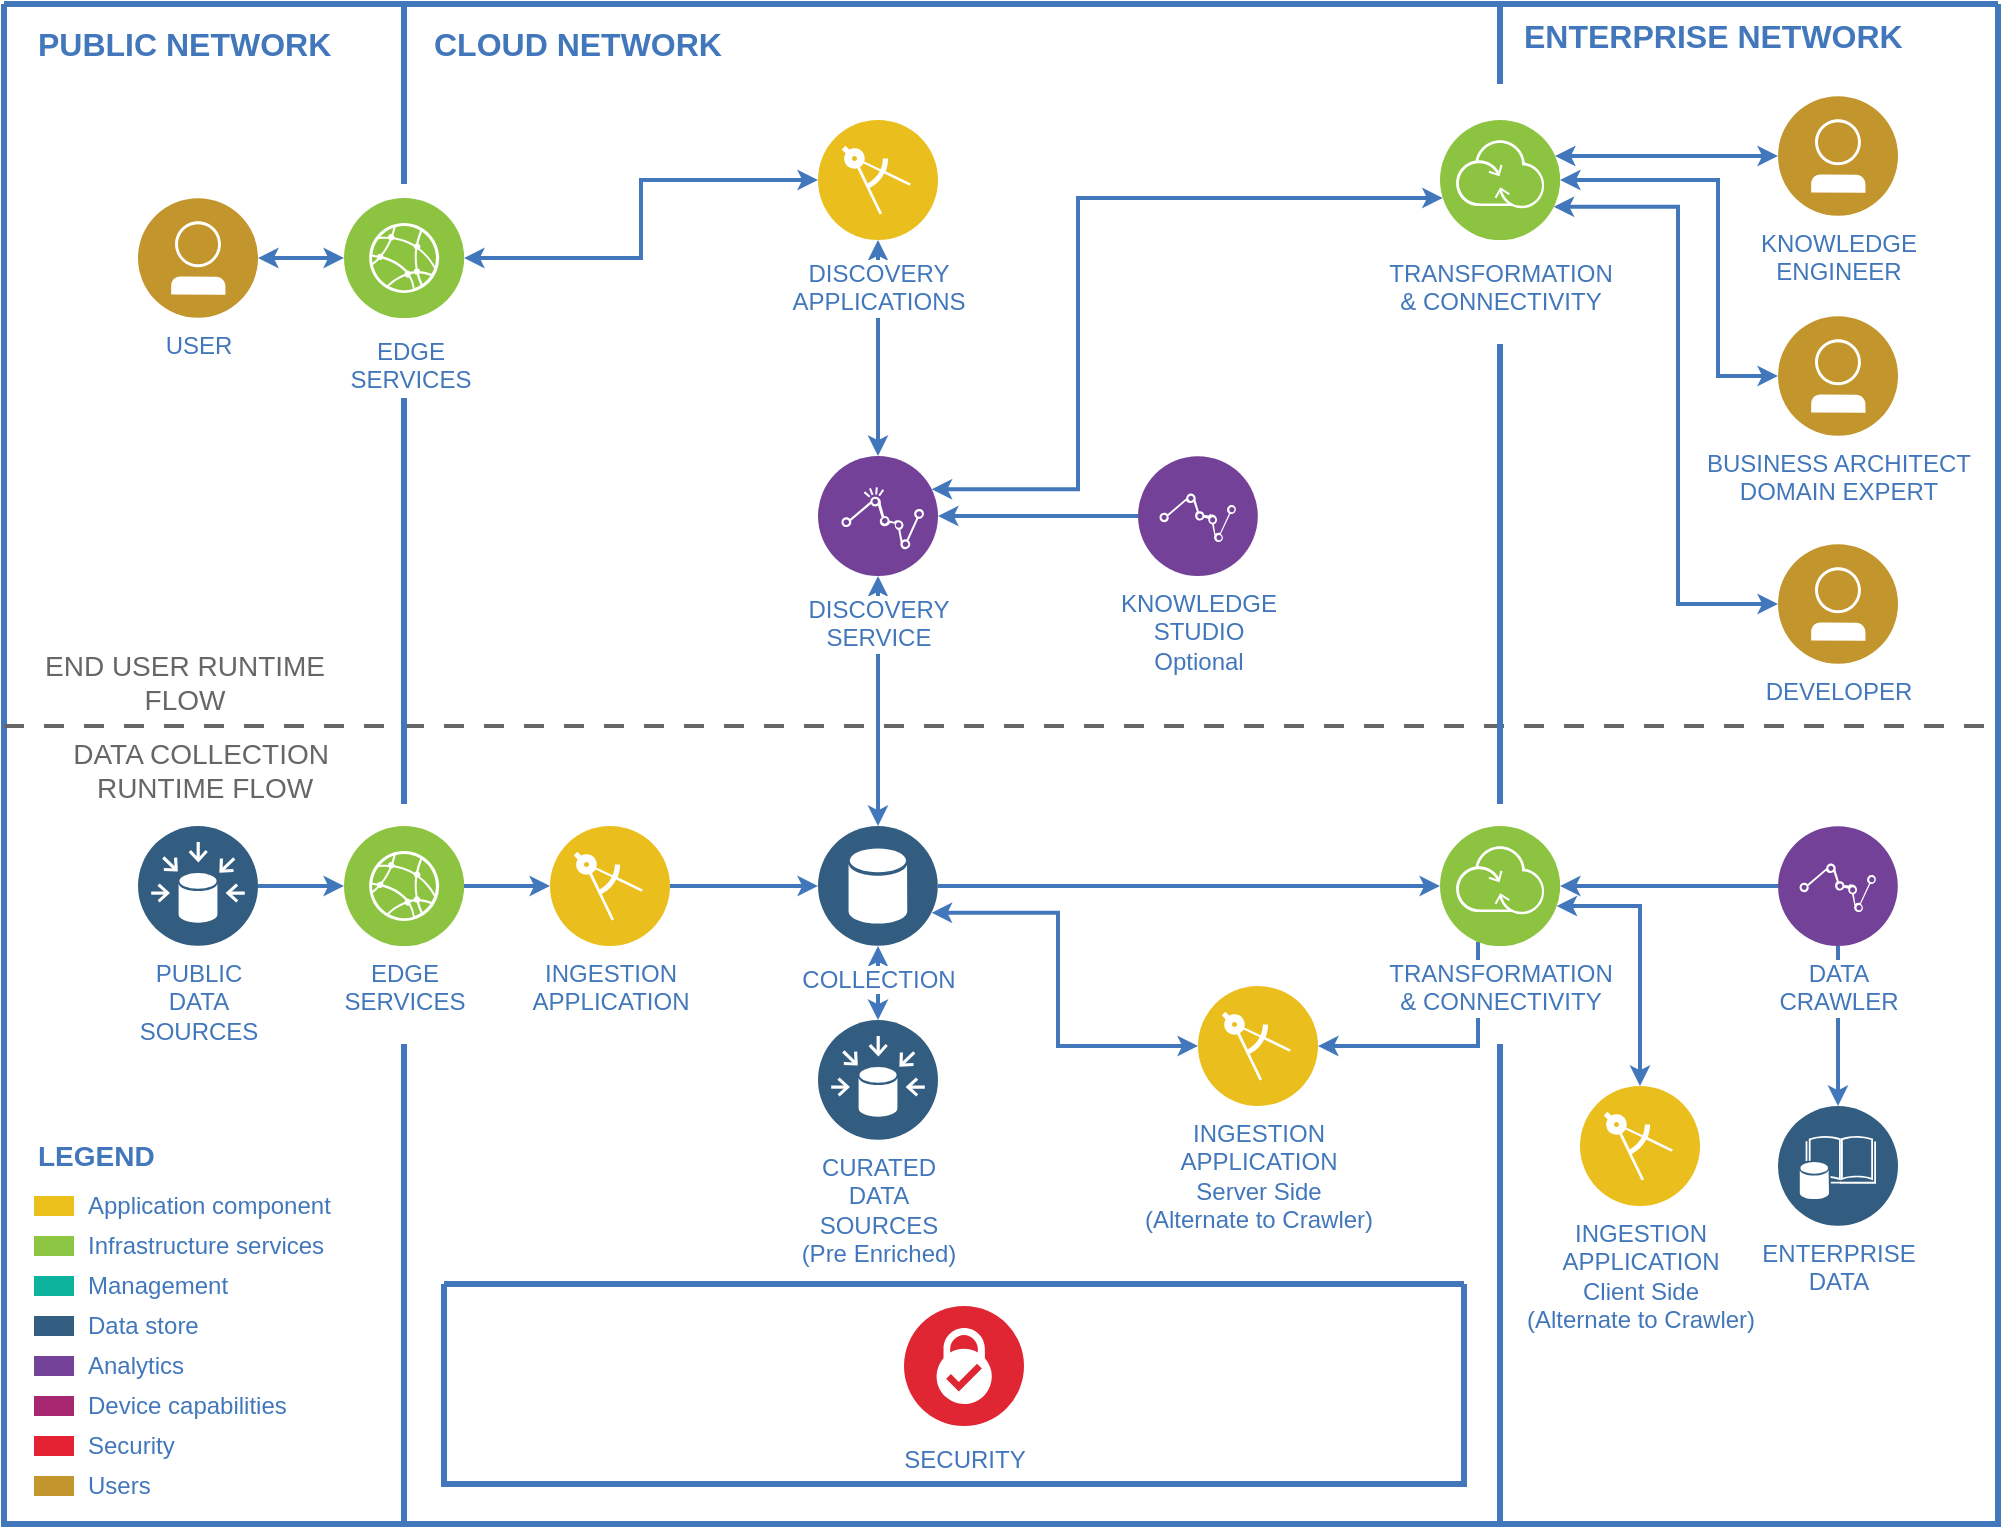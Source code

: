 <mxfile version="18.0.3" type="github"><diagram id="2f404044-711c-603c-8f00-f6bb4c023d3c" name="Page-1"><mxGraphModel dx="1408" dy="748" grid="1" gridSize="10" guides="1" tooltips="1" connect="1" arrows="1" fold="1" page="1" pageScale="1" pageWidth="1169" pageHeight="827" background="none" math="0" shadow="0"><root><mxCell id="0"/><mxCell id="1" parent="0"/><mxCell id="63" value="" style="swimlane;shadow=0;strokeColor=#4277BB;fillColor=#ffffff;fontColor=none;align=right;startSize=0;collapsible=0;noLabel=1;strokeWidth=3;" parent="1" vertex="1"><mxGeometry x="85" y="34" width="997" height="760" as="geometry"/></mxCell><mxCell id="261" style="edgeStyle=orthogonalEdgeStyle;rounded=0;html=1;labelBackgroundColor=#ffffff;startArrow=classic;startFill=1;startSize=4;endArrow=classic;endFill=1;endSize=4;jettySize=auto;orthogonalLoop=1;strokeColor=#4277BB;strokeWidth=2;fontSize=12;fontColor=#4277BB;" parent="63" source="119" target="244" edge="1"><mxGeometry relative="1" as="geometry"/></mxCell><mxCell id="265" style="edgeStyle=orthogonalEdgeStyle;rounded=0;html=1;labelBackgroundColor=#ffffff;startArrow=classic;startFill=1;startSize=4;endArrow=classic;endFill=1;endSize=4;jettySize=auto;orthogonalLoop=1;strokeColor=#4277BB;strokeWidth=2;fontSize=12;fontColor=#4277BB;entryX=0;entryY=0.5;" parent="63" source="211" target="247" edge="1"><mxGeometry relative="1" as="geometry"><Array as="points"><mxPoint x="807" y="76"/><mxPoint x="807" y="76"/></Array></mxGeometry></mxCell><mxCell id="266" style="edgeStyle=orthogonalEdgeStyle;rounded=0;html=1;exitX=1;exitY=0.5;entryX=0;entryY=0.5;labelBackgroundColor=#ffffff;startArrow=classic;startFill=1;startSize=4;endArrow=classic;endFill=1;endSize=4;jettySize=auto;orthogonalLoop=1;strokeColor=#4277BB;strokeWidth=2;fontSize=12;fontColor=#4277BB;" parent="63" source="211" target="248" edge="1"><mxGeometry relative="1" as="geometry"><Array as="points"><mxPoint x="857" y="88"/><mxPoint x="857" y="186"/></Array></mxGeometry></mxCell><mxCell id="267" style="edgeStyle=orthogonalEdgeStyle;rounded=0;html=1;exitX=1;exitY=0.75;entryX=0;entryY=0.5;labelBackgroundColor=#ffffff;startArrow=classic;startFill=1;startSize=4;endArrow=classic;endFill=1;endSize=4;jettySize=auto;orthogonalLoop=1;strokeColor=#4277BB;strokeWidth=2;fontSize=12;fontColor=#4277BB;" parent="63" source="211" target="249" edge="1"><mxGeometry relative="1" as="geometry"><Array as="points"><mxPoint x="837" y="101"/><mxPoint x="837" y="300"/></Array></mxGeometry></mxCell><mxCell id="242" style="edgeStyle=elbowEdgeStyle;rounded=0;elbow=vertical;html=1;exitX=0;exitY=0.5;entryX=0;entryY=0.5;labelBackgroundColor=#ffffff;startArrow=classic;startFill=1;startSize=4;endArrow=none;endFill=0;endSize=4;jettySize=auto;orthogonalLoop=1;strokeColor=#4277BB;strokeWidth=2;fontSize=12;fontColor=#4277BB;" parent="63" source="174" target="174" edge="1"><mxGeometry relative="1" as="geometry"/></mxCell><mxCell id="279" style="edgeStyle=orthogonalEdgeStyle;rounded=0;html=1;labelBackgroundColor=#ffffff;startArrow=classic;startFill=1;startSize=4;endArrow=classic;endFill=1;endSize=4;jettySize=auto;orthogonalLoop=1;strokeColor=#4277BB;strokeWidth=2;fontSize=12;fontColor=#4277BB;" parent="63" source="243" target="119" edge="1"><mxGeometry relative="1" as="geometry"/></mxCell><mxCell id="262" style="edgeStyle=orthogonalEdgeStyle;rounded=0;html=1;labelBackgroundColor=#ffffff;startArrow=classic;startFill=1;startSize=4;endArrow=classic;endFill=1;endSize=4;jettySize=auto;orthogonalLoop=1;strokeColor=#4277BB;strokeWidth=2;fontSize=12;fontColor=#4277BB;" parent="63" source="244" target="245" edge="1"><mxGeometry relative="1" as="geometry"/></mxCell><mxCell id="263" style="edgeStyle=orthogonalEdgeStyle;rounded=0;html=1;exitX=1;exitY=0.25;labelBackgroundColor=#ffffff;startArrow=classic;startFill=1;startSize=4;endArrow=classic;endFill=1;endSize=4;jettySize=auto;orthogonalLoop=1;strokeColor=#4277BB;strokeWidth=2;fontSize=12;fontColor=#4277BB;" parent="63" source="245" target="211" edge="1"><mxGeometry relative="1" as="geometry"><Array as="points"><mxPoint x="537" y="243"/><mxPoint x="537" y="97"/></Array></mxGeometry></mxCell><mxCell id="264" style="edgeStyle=orthogonalEdgeStyle;rounded=0;html=1;entryX=1;entryY=0.5;labelBackgroundColor=#ffffff;startArrow=none;startFill=0;startSize=4;endArrow=classic;endFill=1;endSize=4;jettySize=auto;orthogonalLoop=1;strokeColor=#4277BB;strokeWidth=2;fontSize=12;fontColor=#4277BB;" parent="63" source="246" target="245" edge="1"><mxGeometry relative="1" as="geometry"/></mxCell><mxCell id="268" style="edgeStyle=orthogonalEdgeStyle;rounded=0;html=1;labelBackgroundColor=#ffffff;startArrow=none;startFill=0;startSize=4;endArrow=classic;endFill=1;endSize=4;jettySize=auto;orthogonalLoop=1;strokeColor=#4277BB;strokeWidth=2;fontSize=12;fontColor=#4277BB;" parent="63" source="251" target="252" edge="1"><mxGeometry relative="1" as="geometry"/></mxCell><mxCell id="269" style="edgeStyle=orthogonalEdgeStyle;rounded=0;html=1;labelBackgroundColor=#ffffff;startArrow=none;startFill=0;startSize=4;endArrow=classic;endFill=1;endSize=4;jettySize=auto;orthogonalLoop=1;strokeColor=#4277BB;strokeWidth=2;fontSize=12;fontColor=#4277BB;" parent="63" source="252" target="253" edge="1"><mxGeometry relative="1" as="geometry"/></mxCell><mxCell id="270" style="edgeStyle=orthogonalEdgeStyle;rounded=0;html=1;labelBackgroundColor=#ffffff;startArrow=classic;startFill=1;startSize=4;endArrow=none;endFill=0;endSize=4;jettySize=auto;orthogonalLoop=1;strokeColor=#4277BB;strokeWidth=2;fontSize=12;fontColor=#4277BB;" parent="63" source="254" target="253" edge="1"><mxGeometry relative="1" as="geometry"/></mxCell><mxCell id="272" style="edgeStyle=orthogonalEdgeStyle;rounded=0;html=1;labelBackgroundColor=#ffffff;startArrow=classic;startFill=1;startSize=4;endArrow=classic;endFill=1;endSize=4;jettySize=auto;orthogonalLoop=1;strokeColor=#4277BB;strokeWidth=2;fontSize=12;fontColor=#4277BB;" parent="63" source="254" target="245" edge="1"><mxGeometry relative="1" as="geometry"/></mxCell><mxCell id="273" style="edgeStyle=orthogonalEdgeStyle;rounded=0;html=1;labelBackgroundColor=#ffffff;startArrow=classic;startFill=1;startSize=4;endArrow=classic;endFill=1;endSize=4;jettySize=auto;orthogonalLoop=1;strokeColor=#4277BB;strokeWidth=2;fontSize=12;fontColor=#4277BB;" parent="63" source="254" target="255" edge="1"><mxGeometry relative="1" as="geometry"/></mxCell><mxCell id="274" style="edgeStyle=orthogonalEdgeStyle;rounded=0;html=1;exitX=1;exitY=0.75;labelBackgroundColor=#ffffff;startArrow=classic;startFill=1;startSize=4;endArrow=classic;endFill=1;endSize=4;jettySize=auto;orthogonalLoop=1;strokeColor=#4277BB;strokeWidth=2;fontSize=12;fontColor=#4277BB;" parent="63" source="254" target="257" edge="1"><mxGeometry relative="1" as="geometry"><Array as="points"><mxPoint x="527" y="454"/><mxPoint x="527" y="521"/></Array></mxGeometry></mxCell><mxCell id="271" style="edgeStyle=orthogonalEdgeStyle;rounded=0;html=1;labelBackgroundColor=#ffffff;startArrow=classic;startFill=1;startSize=4;endArrow=none;endFill=0;endSize=4;jettySize=auto;orthogonalLoop=1;strokeColor=#4277BB;strokeWidth=2;fontSize=12;fontColor=#4277BB;" parent="63" source="256" target="254" edge="1"><mxGeometry relative="1" as="geometry"/></mxCell><mxCell id="275" style="edgeStyle=orthogonalEdgeStyle;rounded=0;html=1;labelBackgroundColor=#ffffff;startArrow=classic;startFill=1;startSize=4;endArrow=none;endFill=0;endSize=4;jettySize=auto;orthogonalLoop=1;strokeColor=#4277BB;strokeWidth=2;fontSize=12;fontColor=#4277BB;" parent="63" source="257" target="256" edge="1"><mxGeometry relative="1" as="geometry"><Array as="points"><mxPoint x="737" y="521"/></Array></mxGeometry></mxCell><mxCell id="276" style="edgeStyle=orthogonalEdgeStyle;rounded=0;html=1;labelBackgroundColor=#ffffff;startArrow=classic;startFill=1;startSize=4;endArrow=classic;endFill=1;endSize=4;jettySize=auto;orthogonalLoop=1;strokeColor=#4277BB;strokeWidth=2;fontSize=12;fontColor=#4277BB;" parent="63" source="256" target="258" edge="1"><mxGeometry relative="1" as="geometry"><Array as="points"><mxPoint x="818" y="451"/></Array></mxGeometry></mxCell><mxCell id="277" style="edgeStyle=orthogonalEdgeStyle;rounded=0;html=1;labelBackgroundColor=#ffffff;startArrow=classic;startFill=1;startSize=4;endArrow=none;endFill=0;endSize=4;jettySize=auto;orthogonalLoop=1;strokeColor=#4277BB;strokeWidth=2;fontSize=12;fontColor=#4277BB;" parent="63" source="256" target="259" edge="1"><mxGeometry relative="1" as="geometry"/></mxCell><mxCell id="278" style="edgeStyle=orthogonalEdgeStyle;rounded=0;html=1;labelBackgroundColor=#ffffff;startArrow=none;startFill=0;startSize=4;endArrow=classic;endFill=1;endSize=4;jettySize=auto;orthogonalLoop=1;strokeColor=#4277BB;strokeWidth=2;fontSize=12;fontColor=#4277BB;" parent="63" source="259" target="260" edge="1"><mxGeometry relative="1" as="geometry"/></mxCell><mxCell id="102" value="PUBLIC NETWORK" style="text;html=1;align=left;verticalAlign=middle;fontColor=#4277BB;shadow=0;dashed=0;strokeColor=none;fillColor=none;labelBackgroundColor=none;fontStyle=1;fontSize=16;spacingLeft=5;" parent="63" vertex="1"><mxGeometry x="10" y="10" width="170" height="20" as="geometry"/></mxCell><mxCell id="103" value="" style="line;strokeWidth=3;direction=south;html=1;shadow=0;labelBackgroundColor=none;fillColor=none;gradientColor=none;fontSize=12;fontColor=#4277BB;align=right;strokeColor=#4277BB;" parent="63" vertex="1"><mxGeometry x="195" y="1" width="10" height="89" as="geometry"/></mxCell><mxCell id="106" value="" style="line;strokeWidth=3;direction=south;html=1;shadow=0;labelBackgroundColor=none;fillColor=none;gradientColor=none;fontSize=12;fontColor=#4277BB;align=right;strokeColor=#4277BB;" parent="63" vertex="1"><mxGeometry x="743" width="10" height="40" as="geometry"/></mxCell><mxCell id="107" value="CLOUD NETWORK" style="text;html=1;align=left;verticalAlign=middle;fontColor=#4277BB;shadow=0;dashed=0;strokeColor=none;fillColor=none;labelBackgroundColor=none;fontStyle=1;fontSize=16;spacingLeft=5;" parent="63" vertex="1"><mxGeometry x="208" y="10" width="190" height="20" as="geometry"/></mxCell><mxCell id="108" value="ENTERPRISE NETWORK" style="text;html=1;align=left;verticalAlign=middle;fontColor=#4277BB;shadow=0;dashed=0;strokeColor=none;fillColor=none;labelBackgroundColor=none;fontStyle=1;fontSize=16;spacingLeft=5;" parent="63" vertex="1"><mxGeometry x="753" y="6" width="217" height="20" as="geometry"/></mxCell><mxCell id="109" value="Application component" style="rounded=0;html=1;shadow=0;labelBackgroundColor=none;strokeColor=none;strokeWidth=2;fillColor=#EBC01A;gradientColor=none;fontSize=12;fontColor=#4277BB;align=left;labelPosition=right;verticalLabelPosition=middle;verticalAlign=middle;spacingLeft=5;" parent="63" vertex="1"><mxGeometry x="15" y="596" width="20" height="10" as="geometry"/></mxCell><mxCell id="110" value="Infrastructure services" style="rounded=0;html=1;shadow=0;labelBackgroundColor=none;strokeColor=none;strokeWidth=2;fillColor=#8DC642;gradientColor=none;fontSize=12;fontColor=#4277BB;align=left;labelPosition=right;verticalLabelPosition=middle;verticalAlign=middle;spacingLeft=5;" parent="63" vertex="1"><mxGeometry x="15" y="616" width="20" height="10" as="geometry"/></mxCell><mxCell id="111" value="Management" style="rounded=0;html=1;shadow=0;labelBackgroundColor=none;strokeColor=none;strokeWidth=2;fillColor=#0DB39D;gradientColor=none;fontSize=12;fontColor=#4277BB;align=left;labelPosition=right;verticalLabelPosition=middle;verticalAlign=middle;spacingLeft=5;" parent="63" vertex="1"><mxGeometry x="15" y="636" width="20" height="10" as="geometry"/></mxCell><mxCell id="112" value="Data store" style="rounded=0;html=1;shadow=0;labelBackgroundColor=none;strokeColor=none;strokeWidth=2;fillColor=#335D81;gradientColor=none;fontSize=12;fontColor=#4277BB;align=left;labelPosition=right;verticalLabelPosition=middle;verticalAlign=middle;spacingLeft=5;" parent="63" vertex="1"><mxGeometry x="15" y="656" width="20" height="10" as="geometry"/></mxCell><mxCell id="113" value="Analytics" style="rounded=0;html=1;shadow=0;labelBackgroundColor=none;strokeColor=none;strokeWidth=2;fillColor=#744399;gradientColor=none;fontSize=12;fontColor=#4277BB;align=left;labelPosition=right;verticalLabelPosition=middle;verticalAlign=middle;spacingLeft=5;" parent="63" vertex="1"><mxGeometry x="15" y="676" width="20" height="10" as="geometry"/></mxCell><mxCell id="114" value="Device capabilities" style="rounded=0;html=1;shadow=0;labelBackgroundColor=none;strokeColor=none;strokeWidth=2;fillColor=#A72870;gradientColor=none;fontSize=12;fontColor=#4277BB;align=left;labelPosition=right;verticalLabelPosition=middle;verticalAlign=middle;spacingLeft=5;" parent="63" vertex="1"><mxGeometry x="15" y="696" width="20" height="10" as="geometry"/></mxCell><mxCell id="115" value="Security" style="rounded=0;html=1;shadow=0;labelBackgroundColor=none;strokeColor=none;strokeWidth=2;fillColor=#E52134;gradientColor=none;fontSize=12;fontColor=#4277BB;align=left;labelPosition=right;verticalLabelPosition=middle;verticalAlign=middle;spacingLeft=5;" parent="63" vertex="1"><mxGeometry x="15" y="716" width="20" height="10" as="geometry"/></mxCell><mxCell id="117" value="LEGEND" style="text;html=1;align=left;verticalAlign=middle;fontColor=#4277BB;shadow=0;dashed=0;strokeColor=none;fillColor=none;labelBackgroundColor=none;fontStyle=1;fontSize=14;spacingLeft=0;" parent="63" vertex="1"><mxGeometry x="15" y="566" width="150" height="20" as="geometry"/></mxCell><mxCell id="119" value="EDGE&lt;div&gt;SERVICES&lt;/div&gt;" style="aspect=fixed;perimeter=ellipsePerimeter;html=1;align=center;shadow=0;image;image=img/lib/ibm/infrastructure/edge_services.svg;labelBackgroundColor=#ffffff;strokeColor=none;strokeWidth=2;fillColor=#808080;gradientColor=none;fontSize=12;fontColor=#4277BB;rounded=0;verticalAlign=top;spacingLeft=5;spacingTop=3;" parent="63" vertex="1"><mxGeometry x="170" y="97" width="60" height="60" as="geometry"/></mxCell><mxCell id="174" value="" style="swimlane;shadow=0;labelBackgroundColor=#007FFF;strokeColor=#4277BB;fillColor=none;gradientColor=none;fontColor=#000000;align=right;collapsible=0;startSize=0;strokeWidth=3;" parent="63" vertex="1"><mxGeometry x="220" y="640" width="510" height="100" as="geometry"/></mxCell><mxCell id="214" value="SECURITY" style="aspect=fixed;perimeter=ellipsePerimeter;html=1;align=center;shadow=0;dashed=0;image;image=img/lib/ibm/security/security_services.svg;labelBackgroundColor=#ffffff;strokeColor=#4277BB;strokeWidth=2;fillColor=none;gradientColor=none;fontSize=12;fontColor=#4277BB;spacingTop=3;" parent="174" vertex="1"><mxGeometry x="230" y="11" width="60" height="60" as="geometry"/></mxCell><mxCell id="190" value="" style="line;strokeWidth=3;direction=south;html=1;shadow=0;labelBackgroundColor=none;fillColor=none;gradientColor=none;fontSize=12;fontColor=#4277BB;align=right;strokeColor=#4277BB;" parent="63" vertex="1"><mxGeometry x="195" y="520" width="10" height="240" as="geometry"/></mxCell><mxCell id="200" value="" style="line;strokeWidth=3;direction=south;html=1;shadow=0;labelBackgroundColor=none;fillColor=none;gradientColor=none;fontSize=12;fontColor=#4277BB;align=right;strokeColor=#4277BB;" parent="63" vertex="1"><mxGeometry x="743" y="520" width="10" height="240" as="geometry"/></mxCell><mxCell id="211" value="TRANSFORMATION&lt;div&gt;&amp;amp; CONNECTIVITY&lt;/div&gt;" style="aspect=fixed;perimeter=ellipsePerimeter;html=1;align=center;shadow=0;dashed=0;image;image=img/lib/ibm/infrastructure/transformation_connectivity.svg;labelBackgroundColor=#ffffff;strokeColor=#4277BB;strokeWidth=2;fillColor=none;gradientColor=none;fontSize=12;fontColor=#4277BB;spacingTop=3;" parent="63" vertex="1"><mxGeometry x="718" y="58.0" width="60" height="60" as="geometry"/></mxCell><mxCell id="243" value="USER" style="aspect=fixed;perimeter=ellipsePerimeter;html=1;align=center;shadow=0;dashed=0;image;image=img/lib/ibm/users/user.svg;labelBackgroundColor=#ffffff;strokeColor=#4277BB;strokeWidth=2;fillColor=none;gradientColor=none;fontSize=12;fontColor=#4277BB;" parent="63" vertex="1"><mxGeometry x="67" y="97.0" width="60" height="60" as="geometry"/></mxCell><mxCell id="244" value="DISCOVERY&lt;div&gt;APPLICATIONS&lt;/div&gt;" style="aspect=fixed;perimeter=ellipsePerimeter;html=1;align=center;shadow=0;dashed=0;image;image=img/lib/ibm/applications/enterprise_applications.svg;labelBackgroundColor=#ffffff;strokeColor=#4277BB;strokeWidth=2;fillColor=none;gradientColor=none;fontSize=12;fontColor=#4277BB;spacingTop=3;" parent="63" vertex="1"><mxGeometry x="407" y="58" width="60" height="60" as="geometry"/></mxCell><mxCell id="245" value="DISCOVERY&lt;div&gt;SERVICE&lt;/div&gt;" style="aspect=fixed;perimeter=ellipsePerimeter;html=1;align=center;shadow=0;dashed=0;image;image=img/lib/ibm/analytics/analytics.svg;labelBackgroundColor=#ffffff;strokeColor=#4277BB;strokeWidth=2;fillColor=none;gradientColor=none;fontSize=12;fontColor=#4277BB;spacingTop=3;" parent="63" vertex="1"><mxGeometry x="407" y="226" width="60" height="60" as="geometry"/></mxCell><mxCell id="246" value="KNOWLEDGE&lt;div&gt;STUDIO&lt;/div&gt;&lt;div&gt;Optional&lt;/div&gt;" style="aspect=fixed;perimeter=ellipsePerimeter;html=1;align=center;shadow=0;dashed=0;image;image=img/lib/ibm/analytics/data_repositories.svg;labelBackgroundColor=#ffffff;strokeColor=#4277BB;strokeWidth=2;fillColor=none;gradientColor=none;fontSize=12;fontColor=#4277BB;" parent="63" vertex="1"><mxGeometry x="567" y="226.0" width="60" height="60" as="geometry"/></mxCell><mxCell id="247" value="KNOWLEDGE&lt;div&gt;ENGINEER&lt;/div&gt;" style="aspect=fixed;perimeter=ellipsePerimeter;html=1;align=center;shadow=0;dashed=0;image;image=img/lib/ibm/users/user.svg;labelBackgroundColor=#ffffff;strokeColor=#4277BB;strokeWidth=2;fillColor=none;gradientColor=none;fontSize=12;fontColor=#4277BB;" parent="63" vertex="1"><mxGeometry x="887" y="46" width="60" height="60" as="geometry"/></mxCell><mxCell id="248" value="BUSINESS ARCHITECT&lt;div&gt;DOMAIN EXPERT&lt;/div&gt;" style="aspect=fixed;perimeter=ellipsePerimeter;html=1;align=center;shadow=0;dashed=0;image;image=img/lib/ibm/users/user.svg;labelBackgroundColor=#ffffff;strokeColor=#4277BB;strokeWidth=2;fillColor=none;gradientColor=none;fontSize=12;fontColor=#4277BB;" parent="63" vertex="1"><mxGeometry x="887" y="156" width="60" height="60" as="geometry"/></mxCell><mxCell id="249" value="DEVELOPER" style="aspect=fixed;perimeter=ellipsePerimeter;html=1;align=center;shadow=0;dashed=0;image;image=img/lib/ibm/users/user.svg;labelBackgroundColor=#ffffff;strokeColor=#4277BB;strokeWidth=2;fillColor=none;gradientColor=none;fontSize=12;fontColor=#4277BB;" parent="63" vertex="1"><mxGeometry x="887" y="270" width="60" height="60" as="geometry"/></mxCell><mxCell id="250" value="" style="line;strokeWidth=2;html=1;shadow=0;labelBackgroundColor=#ffffff;fillColor=none;gradientColor=none;fontSize=12;fontColor=#4277BB;align=center;dashed=1;dashPattern=5 5;strokeColor=#666666;" parent="63" vertex="1"><mxGeometry y="356" width="1000" height="10" as="geometry"/></mxCell><mxCell id="251" value="PUBLIC&lt;div&gt;DATA&lt;/div&gt;&lt;div&gt;SOURCES&lt;/div&gt;" style="aspect=fixed;perimeter=ellipsePerimeter;html=1;align=center;shadow=0;dashed=0;image;image=img/lib/ibm/data/data_sources.svg;labelBackgroundColor=#ffffff;strokeColor=#4277BB;strokeWidth=2;fillColor=none;gradientColor=none;fontSize=12;fontColor=#4277BB;" parent="63" vertex="1"><mxGeometry x="67" y="411" width="60" height="60" as="geometry"/></mxCell><mxCell id="252" value="EDGE&lt;div&gt;SERVICES&lt;/div&gt;" style="aspect=fixed;perimeter=ellipsePerimeter;html=1;align=center;shadow=0;dashed=0;image;image=img/lib/ibm/infrastructure/edge_services.svg;labelBackgroundColor=#ffffff;strokeColor=#4277BB;strokeWidth=2;fillColor=none;gradientColor=none;fontSize=12;fontColor=#4277BB;" parent="63" vertex="1"><mxGeometry x="170" y="411" width="60" height="60" as="geometry"/></mxCell><mxCell id="253" value="INGESTION&lt;div&gt;APPLICATION&lt;/div&gt;" style="aspect=fixed;perimeter=ellipsePerimeter;html=1;align=center;shadow=0;dashed=0;image;image=img/lib/ibm/applications/enterprise_applications.svg;labelBackgroundColor=#ffffff;strokeColor=#4277BB;strokeWidth=2;fillColor=none;gradientColor=none;fontSize=12;fontColor=#4277BB;" parent="63" vertex="1"><mxGeometry x="273" y="411" width="60" height="60" as="geometry"/></mxCell><mxCell id="254" value="COLLECTION" style="aspect=fixed;perimeter=ellipsePerimeter;html=1;align=center;shadow=0;dashed=0;image;image=img/lib/ibm/data/data_services.svg;labelBackgroundColor=#ffffff;strokeColor=#4277BB;strokeWidth=2;fillColor=none;gradientColor=none;fontSize=12;fontColor=#4277BB;spacingTop=3;" parent="63" vertex="1"><mxGeometry x="407" y="411" width="60" height="60" as="geometry"/></mxCell><mxCell id="255" value="CURATED&lt;div&gt;DATA&lt;/div&gt;&lt;div&gt;SOURCES&lt;/div&gt;&lt;div&gt;(Pre Enriched)&lt;/div&gt;" style="aspect=fixed;perimeter=ellipsePerimeter;html=1;align=center;shadow=0;dashed=0;image;image=img/lib/ibm/data/data_sources.svg;labelBackgroundColor=#ffffff;strokeColor=#4277BB;strokeWidth=2;fillColor=none;gradientColor=none;fontSize=12;fontColor=#4277BB;" parent="63" vertex="1"><mxGeometry x="407" y="508" width="60" height="60" as="geometry"/></mxCell><mxCell id="256" value="TRANSFORMATION&lt;div&gt;&amp;amp; CONNECTIVITY&lt;/div&gt;" style="aspect=fixed;perimeter=ellipsePerimeter;html=1;align=center;shadow=0;dashed=0;image;image=img/lib/ibm/infrastructure/transformation_connectivity.svg;labelBackgroundColor=#ffffff;strokeColor=#4277BB;strokeWidth=2;fillColor=none;gradientColor=none;fontSize=12;fontColor=#4277BB;" parent="63" vertex="1"><mxGeometry x="718" y="411" width="60" height="60" as="geometry"/></mxCell><mxCell id="257" value="INGESTION&lt;div&gt;APPLICATION&lt;/div&gt;&lt;div&gt;Server Side&lt;/div&gt;&lt;div&gt;(Alternate to Crawler)&lt;/div&gt;" style="aspect=fixed;perimeter=ellipsePerimeter;html=1;align=center;shadow=0;dashed=0;image;image=img/lib/ibm/applications/enterprise_applications.svg;labelBackgroundColor=#ffffff;strokeColor=#4277BB;strokeWidth=2;fillColor=none;gradientColor=none;fontSize=12;fontColor=#4277BB;" parent="63" vertex="1"><mxGeometry x="597" y="491" width="60" height="60" as="geometry"/></mxCell><mxCell id="258" value="INGESTION&lt;div&gt;APPLICATION&lt;/div&gt;&lt;div&gt;Client Side&lt;/div&gt;&lt;div&gt;(Alternate to Crawler)&lt;/div&gt;" style="aspect=fixed;perimeter=ellipsePerimeter;html=1;align=center;shadow=0;dashed=0;image;image=img/lib/ibm/applications/enterprise_applications.svg;labelBackgroundColor=#ffffff;strokeColor=#4277BB;strokeWidth=2;fillColor=none;gradientColor=none;fontSize=12;fontColor=#4277BB;" parent="63" vertex="1"><mxGeometry x="788" y="541" width="60" height="60" as="geometry"/></mxCell><mxCell id="259" value="DATA&lt;div&gt;CRAWLER&lt;/div&gt;" style="aspect=fixed;perimeter=ellipsePerimeter;html=1;align=center;shadow=0;dashed=0;image;image=img/lib/ibm/analytics/data_repositories.svg;labelBackgroundColor=#ffffff;strokeColor=#4277BB;strokeWidth=2;fillColor=none;gradientColor=none;fontSize=12;fontColor=#4277BB;" parent="63" vertex="1"><mxGeometry x="887" y="411" width="60" height="60" as="geometry"/></mxCell><mxCell id="260" value="ENTERPRISE&lt;div&gt;DATA&lt;/div&gt;" style="aspect=fixed;perimeter=ellipsePerimeter;html=1;align=center;shadow=0;dashed=0;image;image=img/lib/ibm/data/enterprise_data.svg;labelBackgroundColor=#ffffff;strokeColor=#4277BB;strokeWidth=2;fillColor=none;gradientColor=none;fontSize=12;fontColor=#4277BB;" parent="63" vertex="1"><mxGeometry x="887" y="551" width="60" height="60" as="geometry"/></mxCell><mxCell id="280" value="" style="line;strokeWidth=3;direction=south;html=1;shadow=0;labelBackgroundColor=none;fillColor=none;gradientColor=none;fontSize=12;fontColor=#4277BB;align=right;strokeColor=#4277BB;" parent="63" vertex="1"><mxGeometry x="743" y="170" width="10" height="230" as="geometry"/></mxCell><mxCell id="281" value="" style="line;strokeWidth=3;direction=south;html=1;shadow=0;labelBackgroundColor=none;fillColor=none;gradientColor=none;fontSize=12;fontColor=#4277BB;align=right;strokeColor=#4277BB;" parent="63" vertex="1"><mxGeometry x="195" y="197" width="10" height="203" as="geometry"/></mxCell><mxCell id="282" value="END USER RUNTIME&lt;div&gt;FLOW&lt;/div&gt;" style="text;html=1;align=center;verticalAlign=middle;fontColor=#666666;shadow=0;dashed=0;strokeColor=none;fillColor=none;labelBackgroundColor=none;fontStyle=0;fontSize=14;spacingLeft=0;" parent="63" vertex="1"><mxGeometry x="15" y="322" width="150" height="34" as="geometry"/></mxCell><mxCell id="285" value="Users" style="rounded=0;html=1;shadow=0;labelBackgroundColor=none;strokeColor=none;strokeWidth=2;fillColor=#C2952D;gradientColor=none;fontSize=12;fontColor=#4277BB;align=left;labelPosition=right;verticalLabelPosition=middle;verticalAlign=middle;spacingLeft=5;" parent="63" vertex="1"><mxGeometry x="15" y="736" width="20" height="10" as="geometry"/></mxCell><mxCell id="284" value="DATA COLLECTION&amp;nbsp;&lt;div&gt;RUNTIME FLOW&lt;/div&gt;" style="text;html=1;align=center;verticalAlign=middle;fontColor=#666666;shadow=0;dashed=0;strokeColor=none;fillColor=none;labelBackgroundColor=none;fontStyle=0;fontSize=14;spacingLeft=0;" parent="1" vertex="1"><mxGeometry x="110" y="400" width="150" height="34" as="geometry"/></mxCell></root></mxGraphModel></diagram></mxfile>